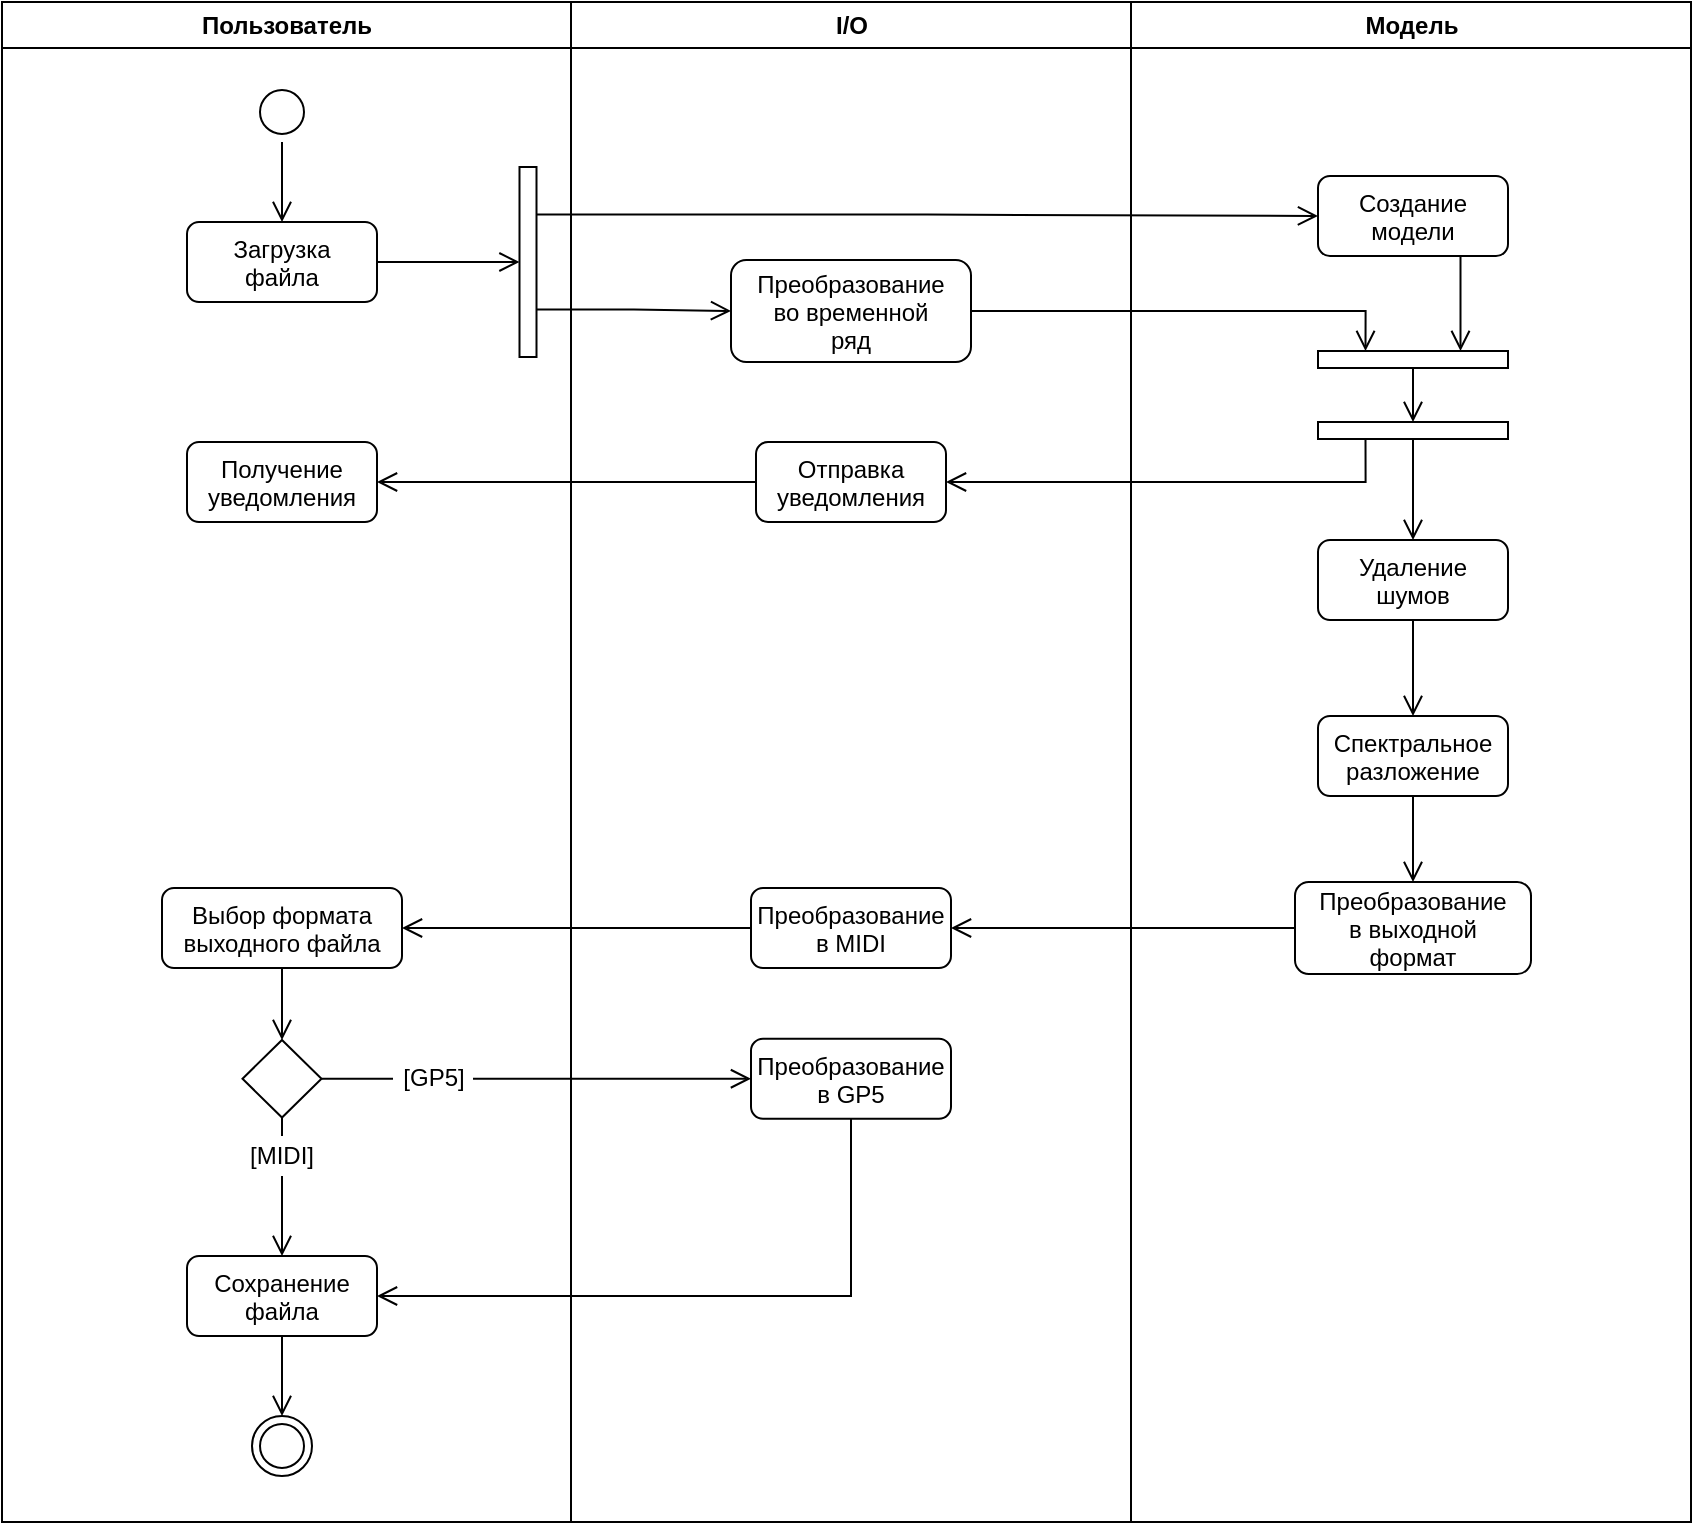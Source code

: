 <mxfile>
    <diagram name="Page-1" id="e7e014a7-5840-1c2e-5031-d8a46d1fe8dd">
        <mxGraphModel dx="1118" dy="770" grid="1" gridSize="10" guides="1" tooltips="1" connect="1" arrows="1" fold="1" page="1" pageScale="1" pageWidth="1169" pageHeight="826" math="0" shadow="0">
            <root>
                <mxCell id="0"/>
                <mxCell id="1" parent="0"/>
                <mxCell id="2" value="Пользователь" style="swimlane;whiteSpace=wrap;startSize=23;" parent="1" vertex="1">
                    <mxGeometry x="160" y="40" width="284.5" height="760" as="geometry">
                        <mxRectangle x="164.5" y="128" width="80" height="23" as="alternateBounds"/>
                    </mxGeometry>
                </mxCell>
                <mxCell id="yuHArtq0eE7rgwhrcc9l-52" style="edgeStyle=orthogonalEdgeStyle;orthogonalLoop=1;jettySize=auto;html=1;exitX=0.5;exitY=1;exitDx=0;exitDy=0;entryX=0.5;entryY=0;entryDx=0;entryDy=0;endArrow=open;endFill=0;strokeWidth=1;endSize=8;startSize=8;rounded=0;" parent="2" source="5" target="7" edge="1">
                    <mxGeometry relative="1" as="geometry"/>
                </mxCell>
                <mxCell id="5" value="" style="ellipse;shape=startState;" parent="2" vertex="1">
                    <mxGeometry x="125" y="40" width="30" height="30" as="geometry"/>
                </mxCell>
                <mxCell id="7" value="Загрузка&#10;файла" style="rounded=1;" parent="2" vertex="1">
                    <mxGeometry x="92.5" y="110" width="95" height="40" as="geometry"/>
                </mxCell>
                <mxCell id="yuHArtq0eE7rgwhrcc9l-82" style="edgeStyle=orthogonalEdgeStyle;rounded=0;orthogonalLoop=1;jettySize=auto;html=1;exitX=0.5;exitY=1;exitDx=0;exitDy=0;entryX=0.5;entryY=0;entryDx=0;entryDy=0;endArrow=open;endFill=0;strokeWidth=1;endSize=8;startSize=8;" parent="2" source="yuHArtq0eE7rgwhrcc9l-79" target="yuHArtq0eE7rgwhrcc9l-81" edge="1">
                    <mxGeometry relative="1" as="geometry"/>
                </mxCell>
                <mxCell id="yuHArtq0eE7rgwhrcc9l-79" value="Выбор формата&#10;выходного файла" style="rounded=1;" parent="2" vertex="1">
                    <mxGeometry x="80" y="443" width="120" height="40" as="geometry"/>
                </mxCell>
                <mxCell id="yuHArtq0eE7rgwhrcc9l-85" style="edgeStyle=orthogonalEdgeStyle;rounded=0;orthogonalLoop=1;jettySize=auto;html=1;exitX=0.5;exitY=1;exitDx=0;exitDy=0;entryX=0.5;entryY=0;entryDx=0;entryDy=0;endArrow=open;endFill=0;strokeWidth=1;endSize=8;startSize=8;" parent="2" source="yuHArtq0eE7rgwhrcc9l-98" target="yuHArtq0eE7rgwhrcc9l-84" edge="1">
                    <mxGeometry relative="1" as="geometry"/>
                </mxCell>
                <mxCell id="yuHArtq0eE7rgwhrcc9l-81" value="" style="rhombus;whiteSpace=wrap;html=1;rounded=0;" parent="2" vertex="1">
                    <mxGeometry x="120.25" y="519" width="39.5" height="38.75" as="geometry"/>
                </mxCell>
                <mxCell id="yuHArtq0eE7rgwhrcc9l-91" style="edgeStyle=orthogonalEdgeStyle;rounded=0;orthogonalLoop=1;jettySize=auto;html=1;exitX=0.5;exitY=1;exitDx=0;exitDy=0;entryX=0.5;entryY=0;entryDx=0;entryDy=0;endArrow=open;endFill=0;strokeWidth=1;endSize=8;startSize=8;" parent="2" source="yuHArtq0eE7rgwhrcc9l-84" target="yuHArtq0eE7rgwhrcc9l-90" edge="1">
                    <mxGeometry relative="1" as="geometry"/>
                </mxCell>
                <mxCell id="yuHArtq0eE7rgwhrcc9l-84" value="Сохранение&#10;файла" style="rounded=1;" parent="2" vertex="1">
                    <mxGeometry x="92.5" y="627" width="95" height="40" as="geometry"/>
                </mxCell>
                <mxCell id="yuHArtq0eE7rgwhrcc9l-90" value="" style="ellipse;html=1;shape=endState;rounded=0;" parent="2" vertex="1">
                    <mxGeometry x="125" y="707" width="30" height="30" as="geometry"/>
                </mxCell>
                <mxCell id="yuHArtq0eE7rgwhrcc9l-96" value="[GP5]" style="text;html=1;strokeColor=none;fillColor=none;align=center;verticalAlign=middle;whiteSpace=wrap;rounded=0;" parent="2" vertex="1">
                    <mxGeometry x="195.5" y="528.37" width="40" height="20" as="geometry"/>
                </mxCell>
                <mxCell id="yuHArtq0eE7rgwhrcc9l-97" style="edgeStyle=orthogonalEdgeStyle;rounded=0;orthogonalLoop=1;jettySize=auto;html=1;exitX=1;exitY=0.5;exitDx=0;exitDy=0;endArrow=none;endFill=0;entryX=0;entryY=0.5;entryDx=0;entryDy=0;startSize=8;endSize=8;" parent="2" source="yuHArtq0eE7rgwhrcc9l-81" target="yuHArtq0eE7rgwhrcc9l-96" edge="1">
                    <mxGeometry relative="1" as="geometry">
                        <mxPoint x="159.75" y="538.375" as="sourcePoint"/>
                        <mxPoint x="195.5" y="547" as="targetPoint"/>
                    </mxGeometry>
                </mxCell>
                <mxCell id="yuHArtq0eE7rgwhrcc9l-98" value="[MIDI]" style="text;html=1;strokeColor=none;fillColor=none;align=center;verticalAlign=middle;whiteSpace=wrap;rounded=0;" parent="2" vertex="1">
                    <mxGeometry x="120" y="567" width="40" height="20" as="geometry"/>
                </mxCell>
                <mxCell id="yuHArtq0eE7rgwhrcc9l-99" style="edgeStyle=orthogonalEdgeStyle;rounded=0;orthogonalLoop=1;jettySize=auto;html=1;exitX=0.5;exitY=1;exitDx=0;exitDy=0;endArrow=none;endFill=0;entryX=0.5;entryY=0;entryDx=0;entryDy=0;startSize=8;endSize=8;" parent="2" source="yuHArtq0eE7rgwhrcc9l-81" target="yuHArtq0eE7rgwhrcc9l-98" edge="1">
                    <mxGeometry relative="1" as="geometry">
                        <mxPoint x="304.5" y="597.75" as="sourcePoint"/>
                        <mxPoint x="145.5" y="558" as="targetPoint"/>
                    </mxGeometry>
                </mxCell>
                <mxCell id="ZoeWrClg7RPE6zchPd6N-38" value="Получение&#10;уведомления" style="rounded=1;" parent="2" vertex="1">
                    <mxGeometry x="92.5" y="220" width="95" height="40" as="geometry"/>
                </mxCell>
                <mxCell id="ZoeWrClg7RPE6zchPd6N-40" value="" style="whiteSpace=wrap;html=1;direction=west;" parent="2" vertex="1">
                    <mxGeometry x="258.75" y="82.5" width="8.5" height="95" as="geometry"/>
                </mxCell>
                <mxCell id="yuHArtq0eE7rgwhrcc9l-59" style="edgeStyle=orthogonalEdgeStyle;orthogonalLoop=1;jettySize=auto;html=1;exitX=1;exitY=0.5;exitDx=0;exitDy=0;endArrow=open;endFill=0;strokeWidth=1;endSize=8;startSize=8;rounded=0;entryX=1;entryY=0.5;entryDx=0;entryDy=0;" parent="2" source="7" target="ZoeWrClg7RPE6zchPd6N-40" edge="1">
                    <mxGeometry relative="1" as="geometry">
                        <mxPoint x="240" y="130" as="targetPoint"/>
                    </mxGeometry>
                </mxCell>
                <mxCell id="3" value="I/O" style="swimlane;whiteSpace=wrap;" parent="1" vertex="1">
                    <mxGeometry x="444.5" y="40" width="280" height="760" as="geometry"/>
                </mxCell>
                <mxCell id="yuHArtq0eE7rgwhrcc9l-50" value="Преобразование&#10;во временной&#10;ряд" style="rounded=1;" parent="3" vertex="1">
                    <mxGeometry x="80" y="129" width="120" height="51" as="geometry"/>
                </mxCell>
                <mxCell id="yuHArtq0eE7rgwhrcc9l-75" value="Преобразование &#10;в MIDI" style="rounded=1;" parent="3" vertex="1">
                    <mxGeometry x="90" y="443" width="100" height="40" as="geometry"/>
                </mxCell>
                <mxCell id="yuHArtq0eE7rgwhrcc9l-87" value="Преобразование&#10;в GP5" style="rounded=1;" parent="3" vertex="1">
                    <mxGeometry x="90" y="518.37" width="100" height="40" as="geometry"/>
                </mxCell>
                <mxCell id="ZoeWrClg7RPE6zchPd6N-28" value="Отправка&#10;уведомления" style="rounded=1;" parent="3" vertex="1">
                    <mxGeometry x="92.5" y="220" width="95" height="40" as="geometry"/>
                </mxCell>
                <mxCell id="4" value="Модель" style="swimlane;whiteSpace=wrap;" parent="1" vertex="1">
                    <mxGeometry x="724.5" y="40" width="280" height="760" as="geometry"/>
                </mxCell>
                <mxCell id="yuHArtq0eE7rgwhrcc9l-72" style="edgeStyle=orthogonalEdgeStyle;rounded=0;orthogonalLoop=1;jettySize=auto;html=1;exitX=0.75;exitY=1;exitDx=0;exitDy=0;entryX=0;entryY=0.25;entryDx=0;entryDy=0;endArrow=open;endFill=0;strokeWidth=1;endSize=8;startSize=8;" parent="4" source="yuHArtq0eE7rgwhrcc9l-61" target="yuHArtq0eE7rgwhrcc9l-71" edge="1">
                    <mxGeometry relative="1" as="geometry"/>
                </mxCell>
                <mxCell id="yuHArtq0eE7rgwhrcc9l-61" value="Создание&#10;модели" style="rounded=1;" parent="4" vertex="1">
                    <mxGeometry x="93.5" y="87" width="95" height="40" as="geometry"/>
                </mxCell>
                <mxCell id="UBPn45M-pCXPHl5LcUrH-8" style="edgeStyle=orthogonalEdgeStyle;rounded=0;orthogonalLoop=1;jettySize=auto;html=1;exitX=0.5;exitY=1;exitDx=0;exitDy=0;entryX=0.5;entryY=0;entryDx=0;entryDy=0;endArrow=open;endFill=0;endSize=8;startSize=8;" parent="4" source="yuHArtq0eE7rgwhrcc9l-64" target="UBPn45M-pCXPHl5LcUrH-7" edge="1">
                    <mxGeometry relative="1" as="geometry"/>
                </mxCell>
                <mxCell id="yuHArtq0eE7rgwhrcc9l-64" value="Удаление&#10;шумов" style="rounded=1;" parent="4" vertex="1">
                    <mxGeometry x="93.5" y="269" width="95" height="40" as="geometry"/>
                </mxCell>
                <mxCell id="yuHArtq0eE7rgwhrcc9l-67" value="Преобразование&#10;в выходной &#10;формат" style="rounded=1;" parent="4" vertex="1">
                    <mxGeometry x="82" y="440" width="118" height="46" as="geometry"/>
                </mxCell>
                <mxCell id="ZoeWrClg7RPE6zchPd6N-32" style="edgeStyle=orthogonalEdgeStyle;rounded=0;orthogonalLoop=1;jettySize=auto;html=1;exitX=1;exitY=0.5;exitDx=0;exitDy=0;entryX=0;entryY=0.5;entryDx=0;entryDy=0;endArrow=open;endFill=0;endSize=8;" parent="4" source="yuHArtq0eE7rgwhrcc9l-71" target="ZoeWrClg7RPE6zchPd6N-30" edge="1">
                    <mxGeometry relative="1" as="geometry"/>
                </mxCell>
                <mxCell id="yuHArtq0eE7rgwhrcc9l-71" value="" style="whiteSpace=wrap;html=1;direction=south;" parent="4" vertex="1">
                    <mxGeometry x="93.5" y="174.5" width="95" height="8.5" as="geometry"/>
                </mxCell>
                <mxCell id="UBPn45M-pCXPHl5LcUrH-9" style="edgeStyle=orthogonalEdgeStyle;rounded=0;orthogonalLoop=1;jettySize=auto;html=1;exitX=0.5;exitY=1;exitDx=0;exitDy=0;entryX=0.5;entryY=0;entryDx=0;entryDy=0;endArrow=open;endFill=0;endSize=8;startSize=8;" parent="4" source="UBPn45M-pCXPHl5LcUrH-7" target="yuHArtq0eE7rgwhrcc9l-67" edge="1">
                    <mxGeometry relative="1" as="geometry"/>
                </mxCell>
                <mxCell id="UBPn45M-pCXPHl5LcUrH-7" value="Спектральное&#10;разложение" style="rounded=1;" parent="4" vertex="1">
                    <mxGeometry x="93.5" y="357" width="95" height="40" as="geometry"/>
                </mxCell>
                <mxCell id="ZoeWrClg7RPE6zchPd6N-35" style="edgeStyle=orthogonalEdgeStyle;rounded=0;orthogonalLoop=1;jettySize=auto;html=1;exitX=1;exitY=0.5;exitDx=0;exitDy=0;entryX=0.5;entryY=0;entryDx=0;entryDy=0;endArrow=open;endFill=0;endSize=8;startSize=8;" parent="4" source="ZoeWrClg7RPE6zchPd6N-30" target="yuHArtq0eE7rgwhrcc9l-64" edge="1">
                    <mxGeometry relative="1" as="geometry"/>
                </mxCell>
                <mxCell id="ZoeWrClg7RPE6zchPd6N-30" value="" style="whiteSpace=wrap;html=1;direction=south;" parent="4" vertex="1">
                    <mxGeometry x="93.5" y="210" width="95" height="8.5" as="geometry"/>
                </mxCell>
                <mxCell id="yuHArtq0eE7rgwhrcc9l-73" style="edgeStyle=orthogonalEdgeStyle;rounded=0;orthogonalLoop=1;jettySize=auto;html=1;exitX=1;exitY=0.5;exitDx=0;exitDy=0;entryX=0;entryY=0.75;entryDx=0;entryDy=0;endArrow=open;endFill=0;strokeWidth=1;endSize=8;startSize=8;" parent="1" source="yuHArtq0eE7rgwhrcc9l-50" target="yuHArtq0eE7rgwhrcc9l-71" edge="1">
                    <mxGeometry relative="1" as="geometry"/>
                </mxCell>
                <mxCell id="yuHArtq0eE7rgwhrcc9l-76" style="edgeStyle=orthogonalEdgeStyle;rounded=0;orthogonalLoop=1;jettySize=auto;html=1;exitX=0;exitY=0.5;exitDx=0;exitDy=0;entryX=1;entryY=0.5;entryDx=0;entryDy=0;endArrow=open;endFill=0;strokeWidth=1;endSize=8;startSize=8;" parent="1" source="yuHArtq0eE7rgwhrcc9l-67" target="yuHArtq0eE7rgwhrcc9l-75" edge="1">
                    <mxGeometry relative="1" as="geometry"/>
                </mxCell>
                <mxCell id="yuHArtq0eE7rgwhrcc9l-80" style="edgeStyle=orthogonalEdgeStyle;rounded=0;orthogonalLoop=1;jettySize=auto;html=1;exitX=0;exitY=0.5;exitDx=0;exitDy=0;entryX=1;entryY=0.5;entryDx=0;entryDy=0;endArrow=open;endFill=0;strokeWidth=1;endSize=8;startSize=8;" parent="1" source="yuHArtq0eE7rgwhrcc9l-75" target="yuHArtq0eE7rgwhrcc9l-79" edge="1">
                    <mxGeometry relative="1" as="geometry"/>
                </mxCell>
                <mxCell id="yuHArtq0eE7rgwhrcc9l-88" style="edgeStyle=orthogonalEdgeStyle;rounded=0;orthogonalLoop=1;jettySize=auto;html=1;exitX=1;exitY=0.5;exitDx=0;exitDy=0;endArrow=open;endFill=0;strokeWidth=1;endSize=8;startSize=8;" parent="1" source="yuHArtq0eE7rgwhrcc9l-96" target="yuHArtq0eE7rgwhrcc9l-87" edge="1">
                    <mxGeometry relative="1" as="geometry"/>
                </mxCell>
                <mxCell id="yuHArtq0eE7rgwhrcc9l-89" style="edgeStyle=orthogonalEdgeStyle;rounded=0;orthogonalLoop=1;jettySize=auto;html=1;exitX=0.5;exitY=1;exitDx=0;exitDy=0;entryX=1;entryY=0.5;entryDx=0;entryDy=0;endArrow=open;endFill=0;strokeWidth=1;endSize=8;startSize=8;" parent="1" source="yuHArtq0eE7rgwhrcc9l-87" target="yuHArtq0eE7rgwhrcc9l-84" edge="1">
                    <mxGeometry relative="1" as="geometry"/>
                </mxCell>
                <mxCell id="ZoeWrClg7RPE6zchPd6N-34" style="edgeStyle=orthogonalEdgeStyle;rounded=0;orthogonalLoop=1;jettySize=auto;html=1;exitX=1;exitY=0.75;exitDx=0;exitDy=0;entryX=1;entryY=0.5;entryDx=0;entryDy=0;endArrow=open;endFill=0;endSize=8;startSize=8;" parent="1" source="ZoeWrClg7RPE6zchPd6N-30" target="ZoeWrClg7RPE6zchPd6N-28" edge="1">
                    <mxGeometry relative="1" as="geometry"/>
                </mxCell>
                <mxCell id="ZoeWrClg7RPE6zchPd6N-39" style="edgeStyle=orthogonalEdgeStyle;rounded=0;orthogonalLoop=1;jettySize=auto;html=1;exitX=0;exitY=0.5;exitDx=0;exitDy=0;entryX=1;entryY=0.5;entryDx=0;entryDy=0;endArrow=open;endFill=0;endSize=8;startSize=8;" parent="1" source="ZoeWrClg7RPE6zchPd6N-28" target="ZoeWrClg7RPE6zchPd6N-38" edge="1">
                    <mxGeometry relative="1" as="geometry"/>
                </mxCell>
                <mxCell id="ZoeWrClg7RPE6zchPd6N-41" style="edgeStyle=orthogonalEdgeStyle;rounded=0;orthogonalLoop=1;jettySize=auto;html=1;exitX=0;exitY=0.25;exitDx=0;exitDy=0;entryX=0;entryY=0.5;entryDx=0;entryDy=0;endArrow=open;endFill=0;endSize=8;startSize=8;" parent="1" source="ZoeWrClg7RPE6zchPd6N-40" target="yuHArtq0eE7rgwhrcc9l-50" edge="1">
                    <mxGeometry relative="1" as="geometry"/>
                </mxCell>
                <mxCell id="ZoeWrClg7RPE6zchPd6N-42" style="edgeStyle=orthogonalEdgeStyle;rounded=0;orthogonalLoop=1;jettySize=auto;html=1;exitX=0;exitY=0.75;exitDx=0;exitDy=0;entryX=0;entryY=0.5;entryDx=0;entryDy=0;endArrow=open;endFill=0;endSize=8;startSize=8;" parent="1" source="ZoeWrClg7RPE6zchPd6N-40" target="yuHArtq0eE7rgwhrcc9l-61" edge="1">
                    <mxGeometry relative="1" as="geometry"/>
                </mxCell>
            </root>
        </mxGraphModel>
    </diagram>
</mxfile>